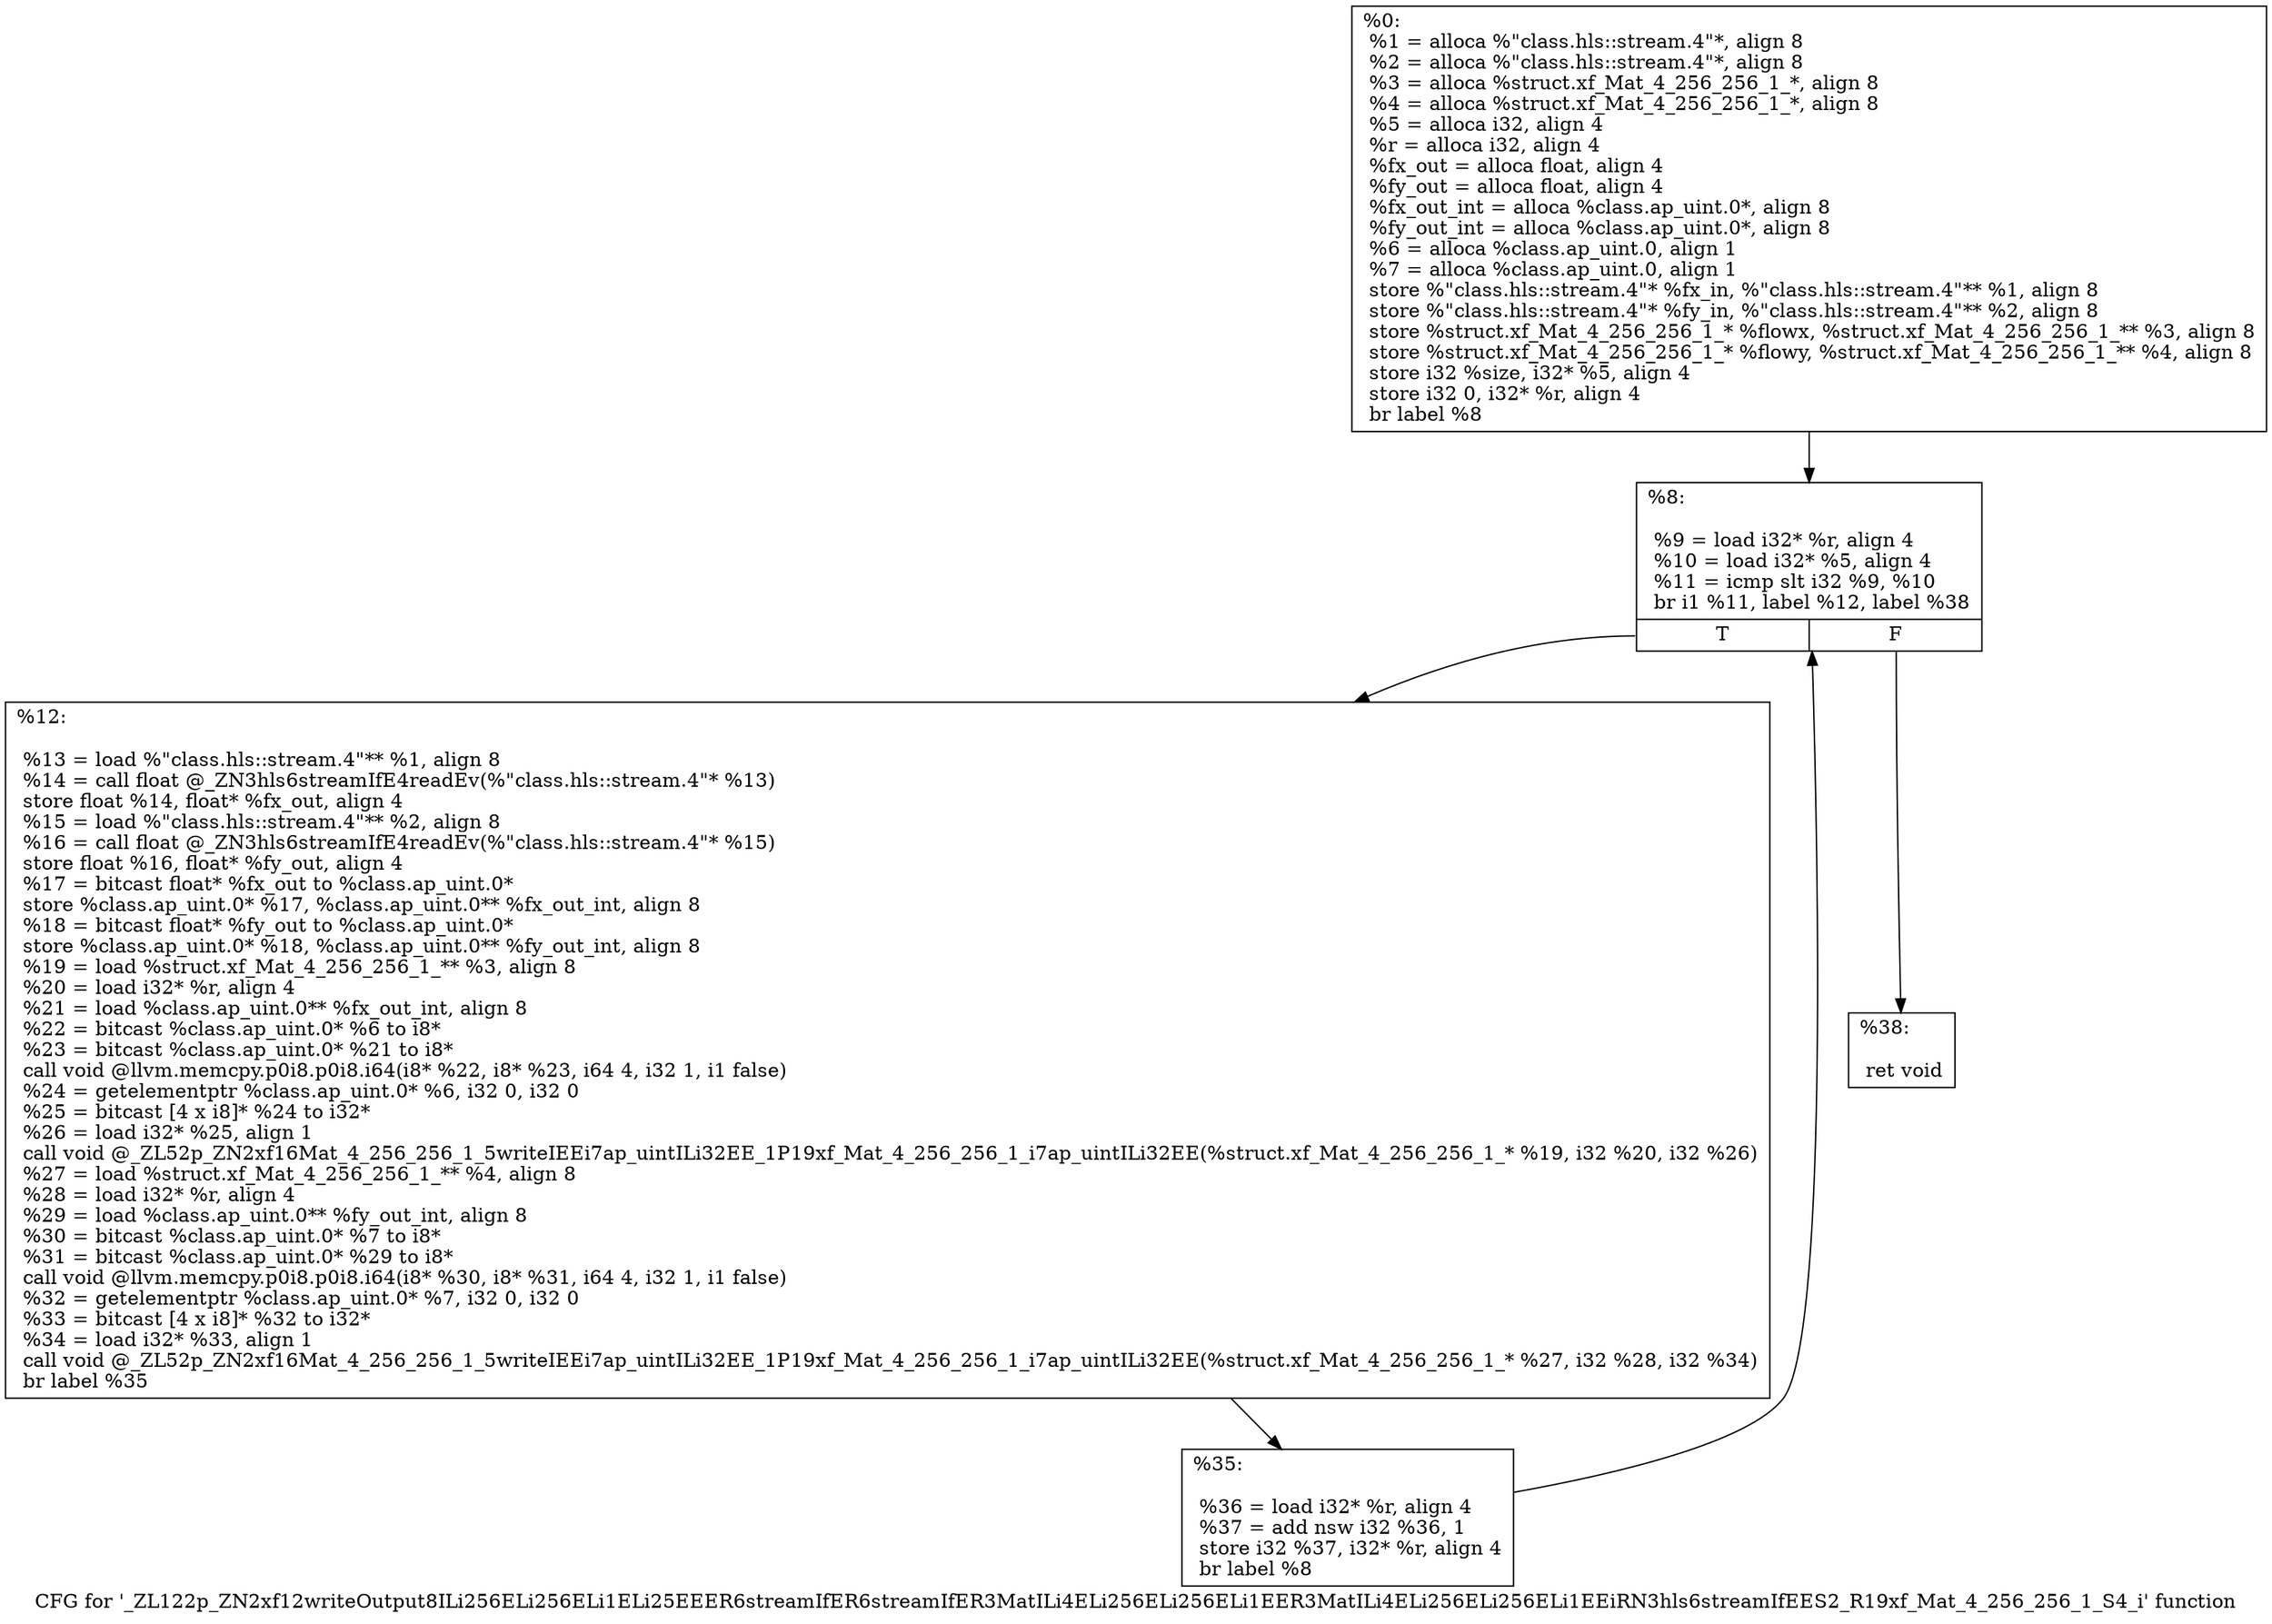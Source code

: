 digraph "CFG for '_ZL122p_ZN2xf12writeOutput8ILi256ELi256ELi1ELi25EEER6streamIfER6streamIfER3MatILi4ELi256ELi256ELi1EER3MatILi4ELi256ELi256ELi1EEiRN3hls6streamIfEES2_R19xf_Mat_4_256_256_1_S4_i' function" {
	label="CFG for '_ZL122p_ZN2xf12writeOutput8ILi256ELi256ELi1ELi25EEER6streamIfER6streamIfER3MatILi4ELi256ELi256ELi1EER3MatILi4ELi256ELi256ELi1EEiRN3hls6streamIfEES2_R19xf_Mat_4_256_256_1_S4_i' function";

	Node0x27175d0 [shape=record,label="{%0:\l  %1 = alloca %\"class.hls::stream.4\"*, align 8\l  %2 = alloca %\"class.hls::stream.4\"*, align 8\l  %3 = alloca %struct.xf_Mat_4_256_256_1_*, align 8\l  %4 = alloca %struct.xf_Mat_4_256_256_1_*, align 8\l  %5 = alloca i32, align 4\l  %r = alloca i32, align 4\l  %fx_out = alloca float, align 4\l  %fy_out = alloca float, align 4\l  %fx_out_int = alloca %class.ap_uint.0*, align 8\l  %fy_out_int = alloca %class.ap_uint.0*, align 8\l  %6 = alloca %class.ap_uint.0, align 1\l  %7 = alloca %class.ap_uint.0, align 1\l  store %\"class.hls::stream.4\"* %fx_in, %\"class.hls::stream.4\"** %1, align 8\l  store %\"class.hls::stream.4\"* %fy_in, %\"class.hls::stream.4\"** %2, align 8\l  store %struct.xf_Mat_4_256_256_1_* %flowx, %struct.xf_Mat_4_256_256_1_** %3, align 8\l  store %struct.xf_Mat_4_256_256_1_* %flowy, %struct.xf_Mat_4_256_256_1_** %4, align 8\l  store i32 %size, i32* %5, align 4\l  store i32 0, i32* %r, align 4\l  br label %8\l}"];
	Node0x27175d0 -> Node0x2718020;
	Node0x2718020 [shape=record,label="{%8:\l\l  %9 = load i32* %r, align 4\l  %10 = load i32* %5, align 4\l  %11 = icmp slt i32 %9, %10\l  br i1 %11, label %12, label %38\l|{<s0>T|<s1>F}}"];
	Node0x2718020:s0 -> Node0x2718320;
	Node0x2718020:s1 -> Node0x2718380;
	Node0x2718320 [shape=record,label="{%12:\l\l  %13 = load %\"class.hls::stream.4\"** %1, align 8\l  %14 = call float @_ZN3hls6streamIfE4readEv(%\"class.hls::stream.4\"* %13)\l  store float %14, float* %fx_out, align 4\l  %15 = load %\"class.hls::stream.4\"** %2, align 8\l  %16 = call float @_ZN3hls6streamIfE4readEv(%\"class.hls::stream.4\"* %15)\l  store float %16, float* %fy_out, align 4\l  %17 = bitcast float* %fx_out to %class.ap_uint.0*\l  store %class.ap_uint.0* %17, %class.ap_uint.0** %fx_out_int, align 8\l  %18 = bitcast float* %fy_out to %class.ap_uint.0*\l  store %class.ap_uint.0* %18, %class.ap_uint.0** %fy_out_int, align 8\l  %19 = load %struct.xf_Mat_4_256_256_1_** %3, align 8\l  %20 = load i32* %r, align 4\l  %21 = load %class.ap_uint.0** %fx_out_int, align 8\l  %22 = bitcast %class.ap_uint.0* %6 to i8*\l  %23 = bitcast %class.ap_uint.0* %21 to i8*\l  call void @llvm.memcpy.p0i8.p0i8.i64(i8* %22, i8* %23, i64 4, i32 1, i1 false)\l  %24 = getelementptr %class.ap_uint.0* %6, i32 0, i32 0\l  %25 = bitcast [4 x i8]* %24 to i32*\l  %26 = load i32* %25, align 1\l  call void @_ZL52p_ZN2xf16Mat_4_256_256_1_5writeIEEi7ap_uintILi32EE_1P19xf_Mat_4_256_256_1_i7ap_uintILi32EE(%struct.xf_Mat_4_256_256_1_* %19, i32 %20, i32 %26)\l  %27 = load %struct.xf_Mat_4_256_256_1_** %4, align 8\l  %28 = load i32* %r, align 4\l  %29 = load %class.ap_uint.0** %fy_out_int, align 8\l  %30 = bitcast %class.ap_uint.0* %7 to i8*\l  %31 = bitcast %class.ap_uint.0* %29 to i8*\l  call void @llvm.memcpy.p0i8.p0i8.i64(i8* %30, i8* %31, i64 4, i32 1, i1 false)\l  %32 = getelementptr %class.ap_uint.0* %7, i32 0, i32 0\l  %33 = bitcast [4 x i8]* %32 to i32*\l  %34 = load i32* %33, align 1\l  call void @_ZL52p_ZN2xf16Mat_4_256_256_1_5writeIEEi7ap_uintILi32EE_1P19xf_Mat_4_256_256_1_i7ap_uintILi32EE(%struct.xf_Mat_4_256_256_1_* %27, i32 %28, i32 %34)\l  br label %35\l}"];
	Node0x2718320 -> Node0x2719760;
	Node0x2719760 [shape=record,label="{%35:\l\l  %36 = load i32* %r, align 4\l  %37 = add nsw i32 %36, 1\l  store i32 %37, i32* %r, align 4\l  br label %8\l}"];
	Node0x2719760 -> Node0x2718020;
	Node0x2718380 [shape=record,label="{%38:\l\l  ret void\l}"];
}
